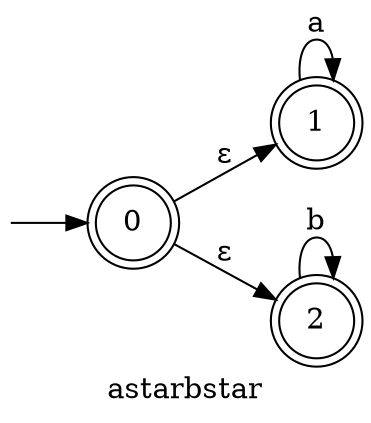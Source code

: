 digraph finite_state_machine {
  rankdir=LR;  
  size="8,5"  label="astarbstar"  node [shape = doublecircle]; "0" "1" "2";
  node [shape = circle];
  __I__ [label="", style=invis, width=0]
  __I__ -> "0"
  "0" -> "1" [label = ε];
  "0" -> "2" [label = ε];
  "1" -> "1" [label = a];
  "2" -> "2" [label = b];
}
